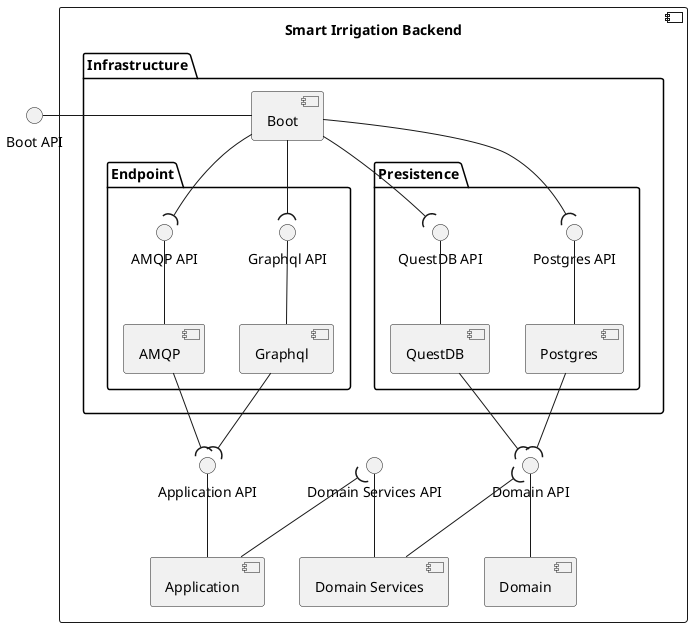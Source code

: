 @startuml smart-irrigation-backend

interface "Boot API" as BOOT_API

component "Smart Irrigation Backend" {
    component "Application" as APP
    component "Domain" as DOM
    component "Domain Services" as DOM_SERV
    folder "Infrastructure" as INFRA {
        component "Boot" as BOOT
        folder "Presistence" as PERSIST {
            component "Postgres" as POSTG
            interface "Postgres API" as POSTG_API
            component "QuestDB" as QUEST
            interface "QuestDB API" as QUEST_API
        }
        folder "Endpoint" as ENDPOINT {
            component "Graphql" as GRAPH
            component "AMQP" as AMQP
            interface "Graphql API" as GRAPH_API
            interface "AMQP API" as AMQP_API
        }
    }

    interface "Application API" as APP_API
    interface "Domain API" as DOM_API
    interface "Domain Services API" as DOM_SERV_API

    GRAPH_API -- GRAPH
    DOM_API -- DOM
    DOM_SERV_API -- DOM_SERV

    POSTG_API -- POSTG
    QUEST_API -- QUEST
    AMQP_API -- AMQP
    APP_API -- APP
    BOOT_API - BOOT

    AMQP --( APP_API
    POSTG --( DOM_API
    QUEST --( DOM_API
    GRAPH --( APP_API
    ' APP --( DOM_SERV_API
    DOM_SERV_API )-- APP
    DOM_API )-- DOM_SERV
    'DOM_SERV --( DOM_API
    BOOT --( GRAPH_API
    BOOT --( POSTG_API
    BOOT --( QUEST_API
    BOOT --( AMQP_API
}

@enduml
